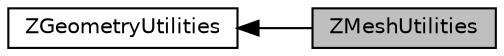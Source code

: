 digraph "ZMeshUtilities"
{
  edge [fontname="Helvetica",fontsize="10",labelfontname="Helvetica",labelfontsize="10"];
  node [fontname="Helvetica",fontsize="10",shape=box];
  rankdir=LR;
  Node0 [label="ZMeshUtilities",height=0.2,width=0.4,color="black", fillcolor="grey75", style="filled", fontcolor="black",tooltip="Collection of utility methods for meshes."];
  Node1 [label="ZGeometryUtilities",height=0.2,width=0.4,color="black", fillcolor="white", style="filled",URL="$group__z_geometry_utilities.html",tooltip="Collection of utility methods for graphs, meshes and fields."];
  Node1->Node0 [shape=plaintext, dir="back", style="solid"];
}

